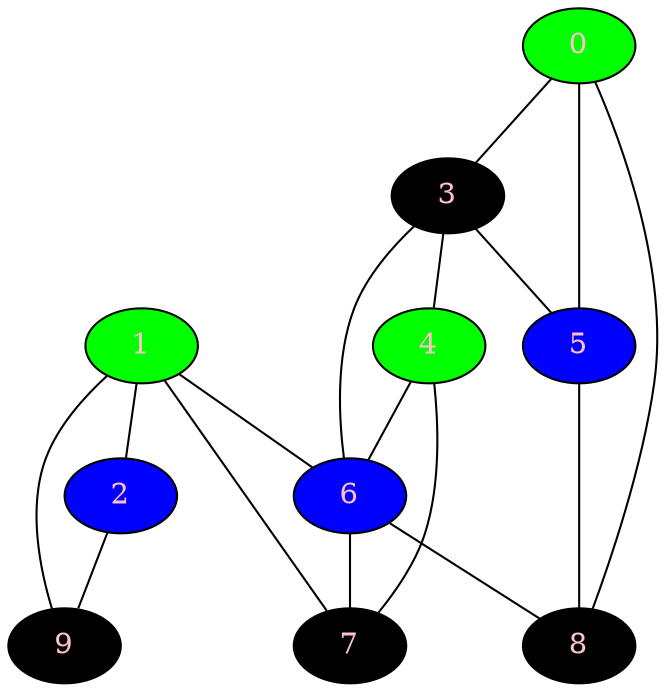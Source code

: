 strict graph {
	{
		0 [fontcolor=pink style=filled fillcolor=green pos="1,1!"];
		1 [fontcolor=pink style=filled fillcolor=green pos="6,9!"];
		2 [fontcolor=pink style=filled fillcolor=blue pos="10,9!"];
		3 [fontcolor=pink style=filled fillcolor=black pos="7,3!"];
		4 [fontcolor=pink style=filled fillcolor=green pos="8,4!"];
		5 [fontcolor=pink style=filled fillcolor=blue pos="5,4!"];
		6 [fontcolor=pink style=filled fillcolor=blue pos="6,5!"];
		7 [fontcolor=pink style=filled fillcolor=black pos="9,5!"];
		8 [fontcolor=pink style=filled fillcolor=black pos="4,8!"];
		9 [fontcolor=pink style=filled fillcolor=black pos="9,10!"];
	}
	0 -- 3;
	0 -- 5;
	0 -- 8;
	1 -- 6;
	1 -- 7;
	1 -- 2;
	1 -- 9;
	2 -- 9;
	2 -- 1;
	3 -- 0;
	3 -- 4;
	3 -- 6;
	3 -- 5;
	4 -- 3;
	4 -- 7;
	4 -- 6;
	5 -- 0;
	5 -- 3;
	5 -- 8;
	6 -- 3;
	6 -- 4;
	6 -- 7;
	6 -- 1;
	6 -- 8;
	7 -- 4;
	7 -- 1;
	7 -- 6;
	8 -- 0;
	8 -- 5;
	8 -- 6;
	9 -- 1;
	9 -- 2;
}